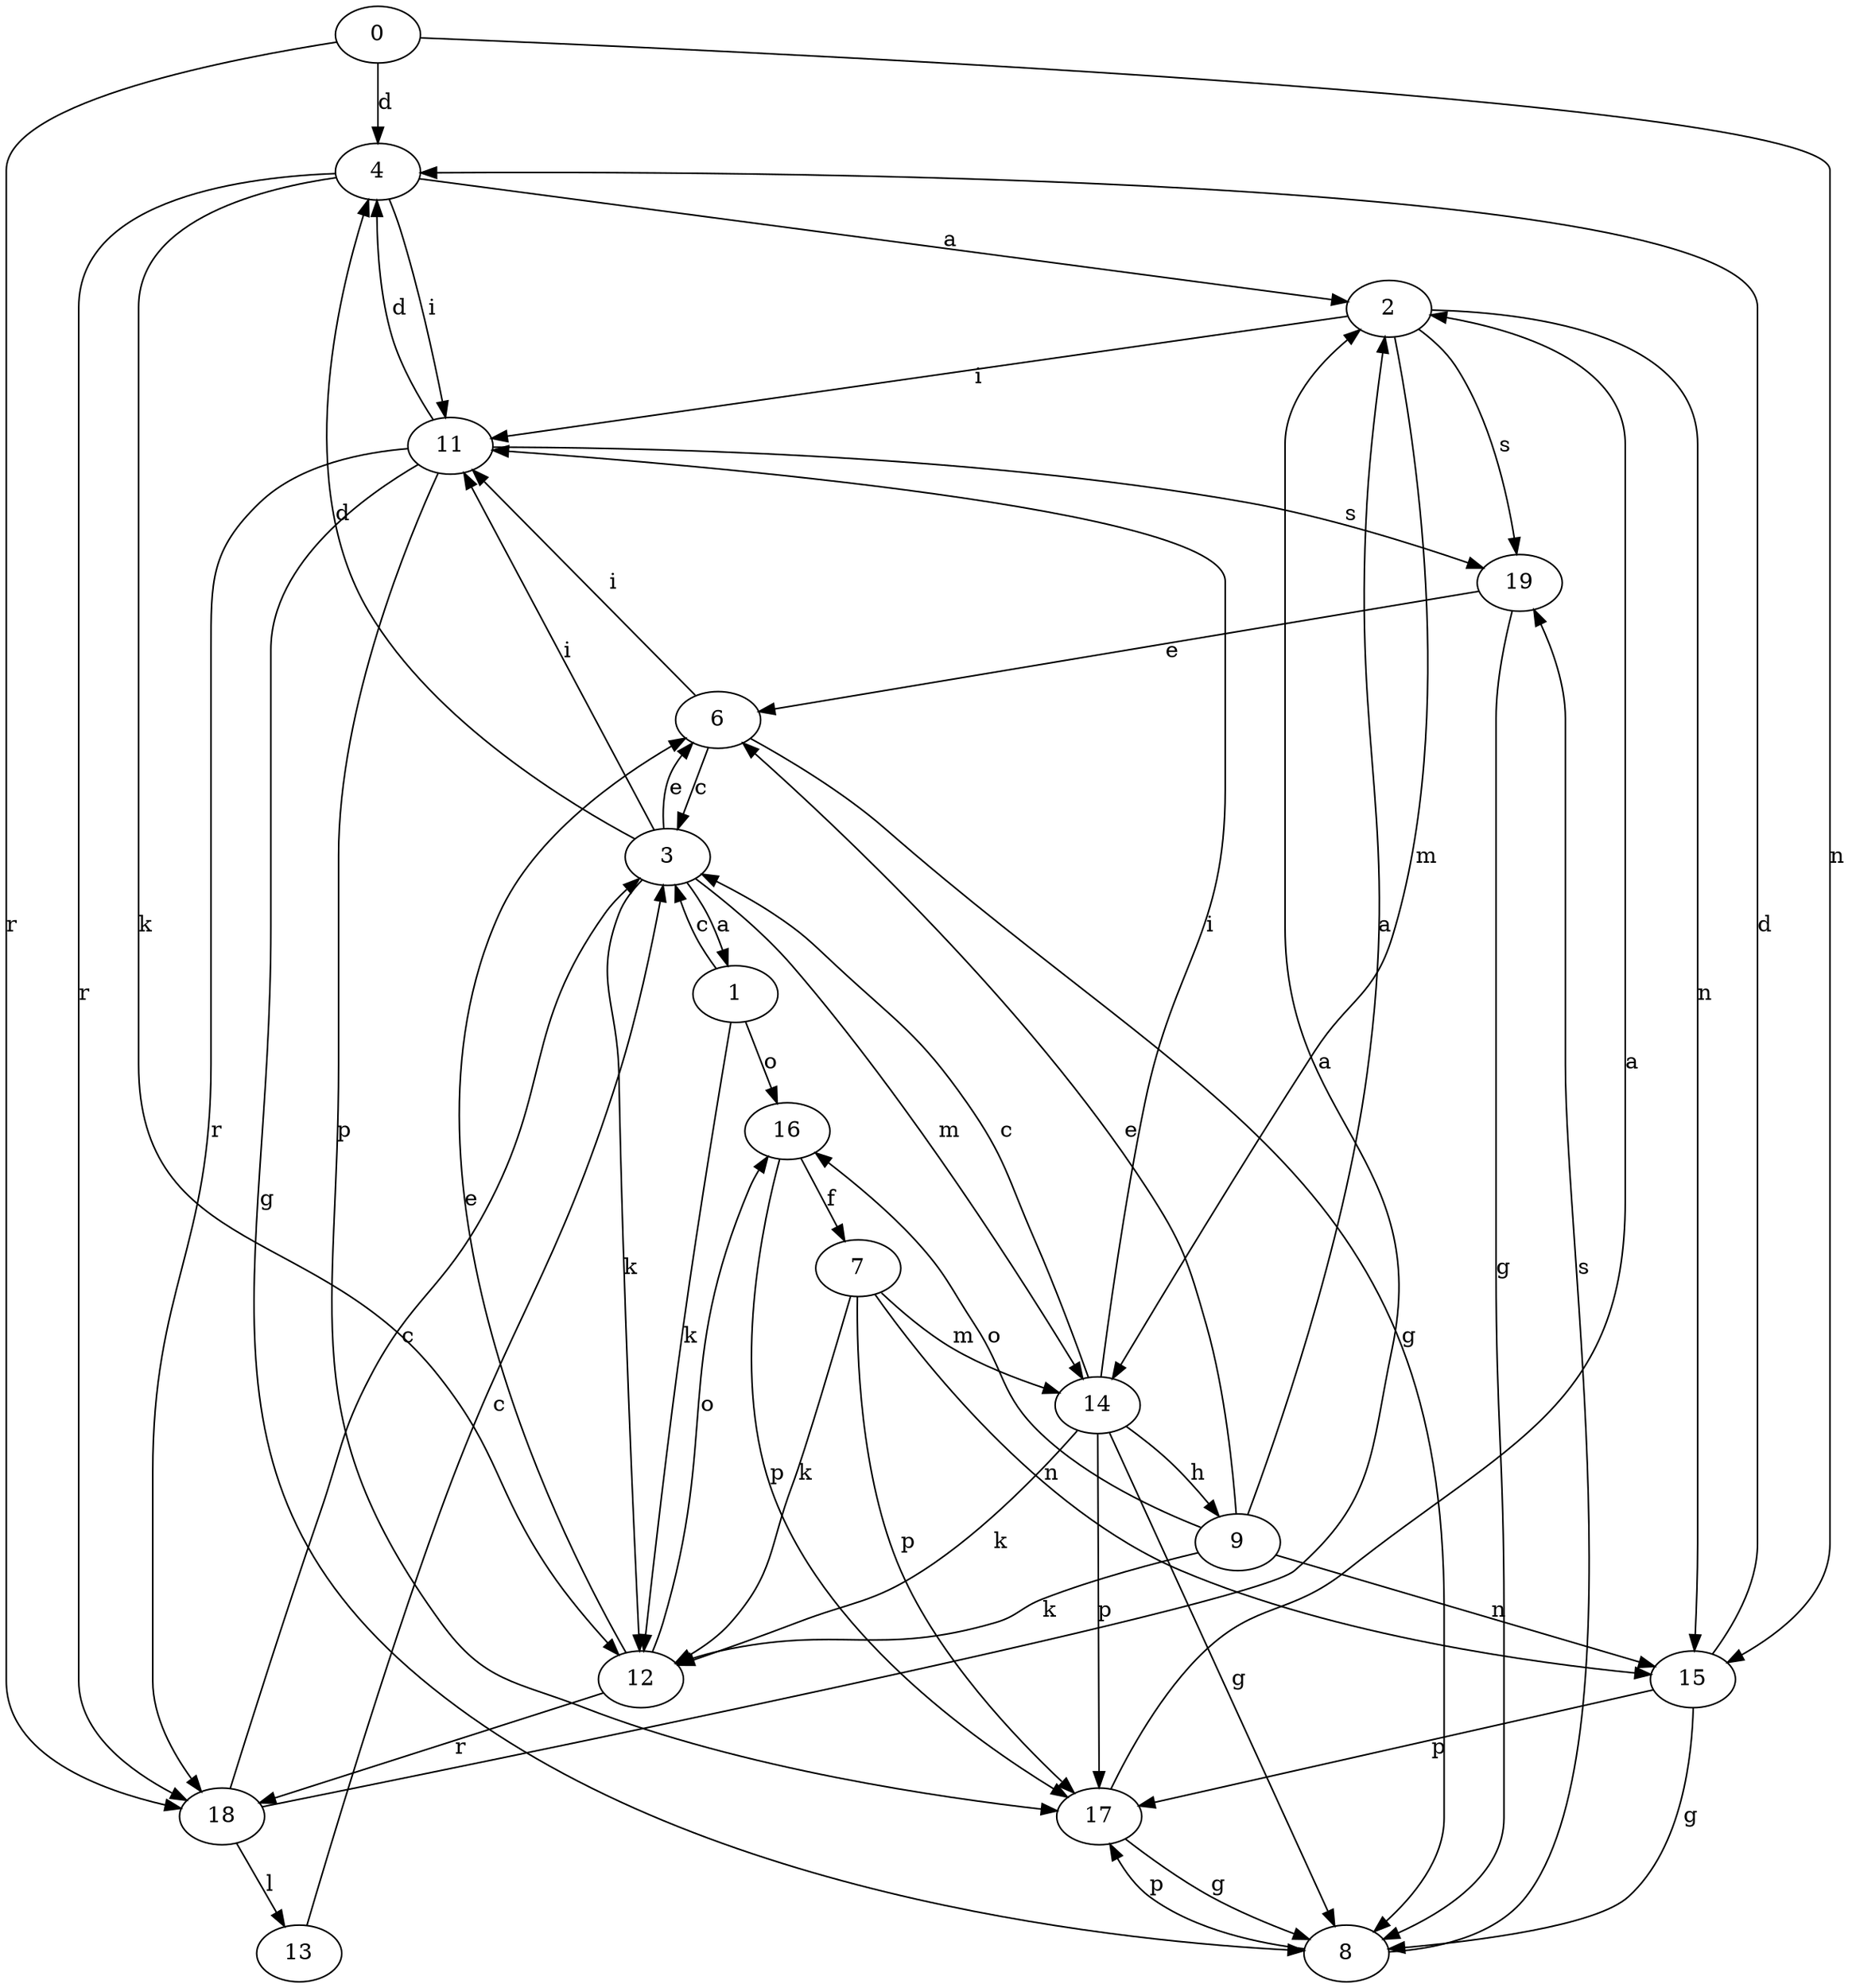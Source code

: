 strict digraph  {
0;
1;
2;
3;
4;
6;
7;
8;
9;
11;
12;
13;
14;
15;
16;
17;
18;
19;
0 -> 4  [label=d];
0 -> 15  [label=n];
0 -> 18  [label=r];
1 -> 3  [label=c];
1 -> 12  [label=k];
1 -> 16  [label=o];
2 -> 11  [label=i];
2 -> 14  [label=m];
2 -> 15  [label=n];
2 -> 19  [label=s];
3 -> 1  [label=a];
3 -> 4  [label=d];
3 -> 6  [label=e];
3 -> 11  [label=i];
3 -> 12  [label=k];
3 -> 14  [label=m];
4 -> 2  [label=a];
4 -> 11  [label=i];
4 -> 12  [label=k];
4 -> 18  [label=r];
6 -> 3  [label=c];
6 -> 8  [label=g];
6 -> 11  [label=i];
7 -> 12  [label=k];
7 -> 14  [label=m];
7 -> 15  [label=n];
7 -> 17  [label=p];
8 -> 17  [label=p];
8 -> 19  [label=s];
9 -> 2  [label=a];
9 -> 6  [label=e];
9 -> 12  [label=k];
9 -> 15  [label=n];
9 -> 16  [label=o];
11 -> 4  [label=d];
11 -> 8  [label=g];
11 -> 17  [label=p];
11 -> 18  [label=r];
11 -> 19  [label=s];
12 -> 6  [label=e];
12 -> 16  [label=o];
12 -> 18  [label=r];
13 -> 3  [label=c];
14 -> 3  [label=c];
14 -> 8  [label=g];
14 -> 9  [label=h];
14 -> 11  [label=i];
14 -> 12  [label=k];
14 -> 17  [label=p];
15 -> 4  [label=d];
15 -> 8  [label=g];
15 -> 17  [label=p];
16 -> 7  [label=f];
16 -> 17  [label=p];
17 -> 2  [label=a];
17 -> 8  [label=g];
18 -> 2  [label=a];
18 -> 3  [label=c];
18 -> 13  [label=l];
19 -> 6  [label=e];
19 -> 8  [label=g];
}

